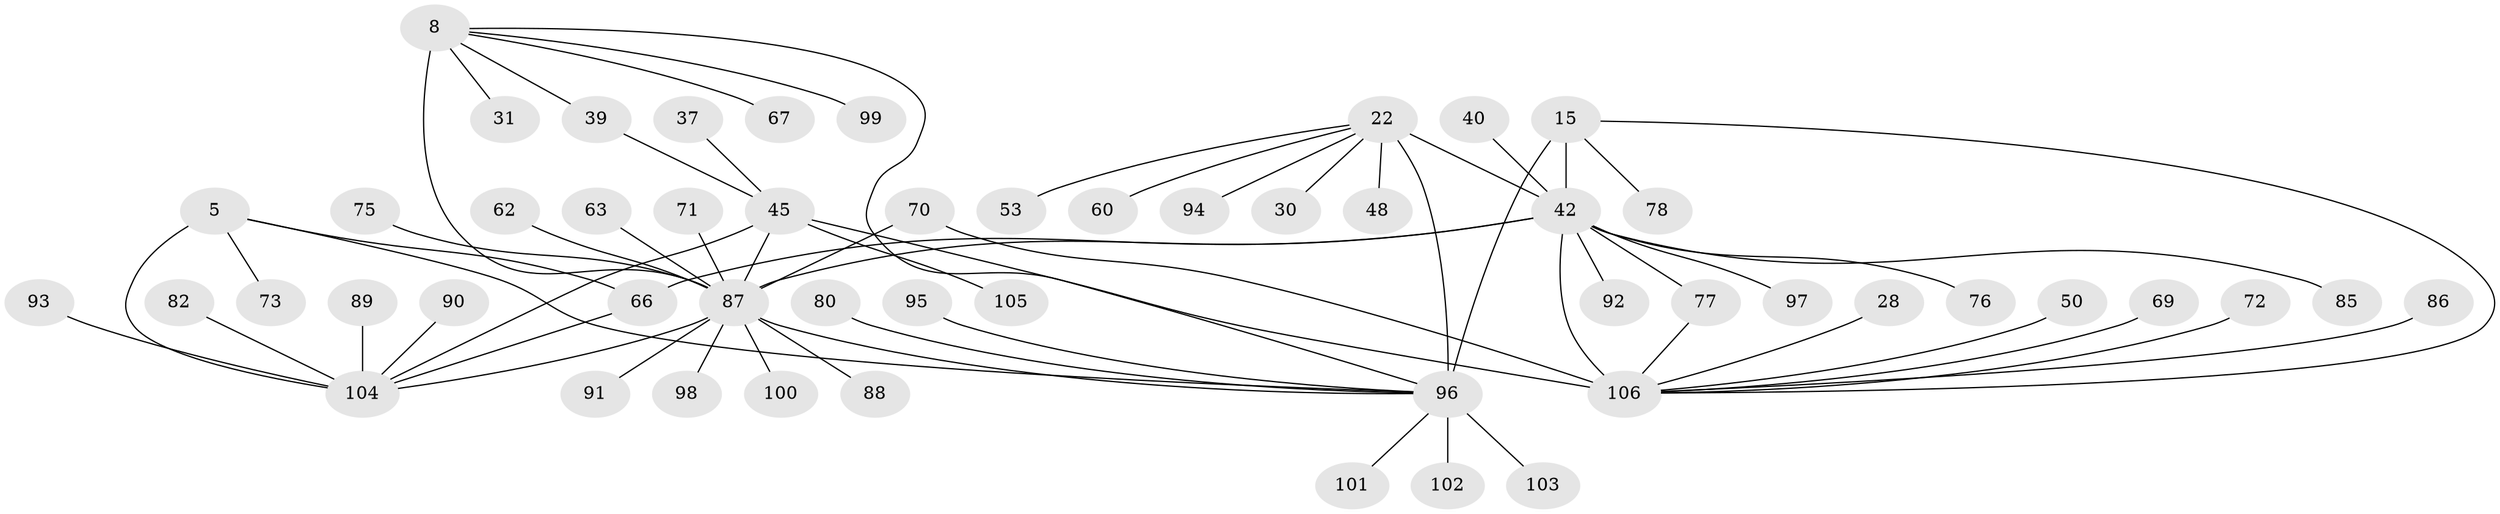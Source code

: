 // original degree distribution, {6: 0.018867924528301886, 5: 0.02830188679245283, 10: 0.009433962264150943, 9: 0.05660377358490566, 11: 0.02830188679245283, 8: 0.03773584905660377, 12: 0.009433962264150943, 4: 0.009433962264150943, 7: 0.03773584905660377, 2: 0.14150943396226415, 1: 0.5754716981132075, 3: 0.04716981132075472}
// Generated by graph-tools (version 1.1) at 2025/55/03/09/25 04:55:41]
// undirected, 53 vertices, 64 edges
graph export_dot {
graph [start="1"]
  node [color=gray90,style=filled];
  5 [super="+2"];
  8 [super="+7"];
  15 [super="+14"];
  22 [super="+21"];
  28;
  30;
  31;
  37;
  39;
  40;
  42 [super="+26+25+29"];
  45 [super="+18"];
  48;
  50;
  53;
  60;
  62;
  63;
  66 [super="+1"];
  67;
  69;
  70;
  71;
  72;
  73;
  75;
  76;
  77 [super="+32"];
  78 [super="+35"];
  80;
  82;
  85;
  86 [super="+52"];
  87 [super="+84+55+9+10+44+54+57+59"];
  88;
  89 [super="+64"];
  90;
  91;
  92;
  93;
  94 [super="+81"];
  95;
  96 [super="+65+58+79"];
  97;
  98;
  99;
  100;
  101;
  102;
  103;
  104 [super="+27+56+61+74"];
  105;
  106 [super="+68"];
  5 -- 73;
  5 -- 66 [weight=2];
  5 -- 104 [weight=4];
  5 -- 96;
  8 -- 31;
  8 -- 39;
  8 -- 67;
  8 -- 99;
  8 -- 87 [weight=6];
  8 -- 96;
  15 -- 42 [weight=2];
  15 -- 78;
  15 -- 96 [weight=6];
  15 -- 106;
  22 -- 30;
  22 -- 48;
  22 -- 53;
  22 -- 60;
  22 -- 94;
  22 -- 42 [weight=6];
  22 -- 96;
  28 -- 106;
  37 -- 45;
  39 -- 45;
  40 -- 42;
  42 -- 97;
  42 -- 66 [weight=2];
  42 -- 106 [weight=2];
  42 -- 76;
  42 -- 77;
  42 -- 85;
  42 -- 87;
  42 -- 92;
  45 -- 105;
  45 -- 87 [weight=3];
  45 -- 104 [weight=2];
  45 -- 106 [weight=4];
  50 -- 106;
  62 -- 87;
  63 -- 87;
  66 -- 104 [weight=2];
  69 -- 106;
  70 -- 87;
  70 -- 106;
  71 -- 87;
  72 -- 106;
  75 -- 87;
  77 -- 106;
  80 -- 96;
  82 -- 104;
  86 -- 106;
  87 -- 88;
  87 -- 98;
  87 -- 100;
  87 -- 91;
  87 -- 104;
  87 -- 96 [weight=2];
  89 -- 104;
  90 -- 104;
  93 -- 104;
  95 -- 96;
  96 -- 101;
  96 -- 102;
  96 -- 103;
}
